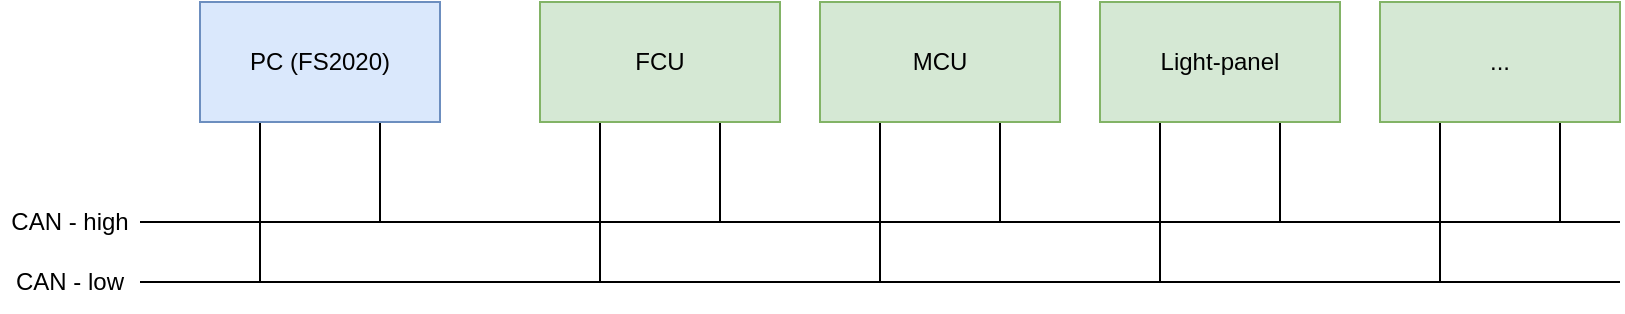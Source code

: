 <mxfile version="20.8.1" type="device"><diagram id="-o28_a95GBK_GpdNQeRj" name="Page-1"><mxGraphModel dx="2061" dy="777" grid="1" gridSize="10" guides="1" tooltips="1" connect="1" arrows="1" fold="1" page="1" pageScale="1" pageWidth="827" pageHeight="1169" math="0" shadow="0"><root><mxCell id="0"/><mxCell id="1" parent="0"/><mxCell id="iA1u8_zSU9ONUiLPO_8F-10" style="edgeStyle=orthogonalEdgeStyle;rounded=0;orthogonalLoop=1;jettySize=auto;html=1;exitX=0.25;exitY=1;exitDx=0;exitDy=0;endArrow=none;endFill=0;" parent="1" source="iA1u8_zSU9ONUiLPO_8F-1" edge="1"><mxGeometry relative="1" as="geometry"><mxPoint x="200" y="330" as="targetPoint"/></mxGeometry></mxCell><mxCell id="iA1u8_zSU9ONUiLPO_8F-25" style="edgeStyle=orthogonalEdgeStyle;rounded=0;orthogonalLoop=1;jettySize=auto;html=1;exitX=0.75;exitY=1;exitDx=0;exitDy=0;endArrow=none;endFill=0;" parent="1" source="iA1u8_zSU9ONUiLPO_8F-1" edge="1"><mxGeometry relative="1" as="geometry"><mxPoint x="260" y="300" as="targetPoint"/></mxGeometry></mxCell><mxCell id="iA1u8_zSU9ONUiLPO_8F-1" value="FCU" style="rounded=0;whiteSpace=wrap;html=1;fillColor=#d5e8d4;strokeColor=#82b366;" parent="1" vertex="1"><mxGeometry x="170" y="190" width="120" height="60" as="geometry"/></mxCell><mxCell id="iA1u8_zSU9ONUiLPO_8F-26" style="edgeStyle=orthogonalEdgeStyle;rounded=0;orthogonalLoop=1;jettySize=auto;html=1;exitX=0.75;exitY=1;exitDx=0;exitDy=0;endArrow=none;endFill=0;" parent="1" source="iA1u8_zSU9ONUiLPO_8F-2" edge="1"><mxGeometry relative="1" as="geometry"><mxPoint x="400" y="300" as="targetPoint"/></mxGeometry></mxCell><mxCell id="iA1u8_zSU9ONUiLPO_8F-27" style="edgeStyle=orthogonalEdgeStyle;rounded=0;orthogonalLoop=1;jettySize=auto;html=1;exitX=0.25;exitY=1;exitDx=0;exitDy=0;endArrow=none;endFill=0;" parent="1" source="iA1u8_zSU9ONUiLPO_8F-2" edge="1"><mxGeometry relative="1" as="geometry"><mxPoint x="340" y="330" as="targetPoint"/></mxGeometry></mxCell><mxCell id="iA1u8_zSU9ONUiLPO_8F-2" value="MCU" style="rounded=0;whiteSpace=wrap;html=1;fillColor=#d5e8d4;strokeColor=#82b366;" parent="1" vertex="1"><mxGeometry x="310" y="190" width="120" height="60" as="geometry"/></mxCell><mxCell id="iA1u8_zSU9ONUiLPO_8F-14" style="edgeStyle=orthogonalEdgeStyle;rounded=0;orthogonalLoop=1;jettySize=auto;html=1;exitX=0.25;exitY=1;exitDx=0;exitDy=0;endArrow=none;endFill=0;" parent="1" source="iA1u8_zSU9ONUiLPO_8F-3" edge="1"><mxGeometry relative="1" as="geometry"><mxPoint x="480" y="330" as="targetPoint"/></mxGeometry></mxCell><mxCell id="iA1u8_zSU9ONUiLPO_8F-15" style="edgeStyle=orthogonalEdgeStyle;rounded=0;orthogonalLoop=1;jettySize=auto;html=1;exitX=0.75;exitY=1;exitDx=0;exitDy=0;endArrow=none;endFill=0;" parent="1" source="iA1u8_zSU9ONUiLPO_8F-3" edge="1"><mxGeometry relative="1" as="geometry"><mxPoint x="540" y="300" as="targetPoint"/></mxGeometry></mxCell><mxCell id="iA1u8_zSU9ONUiLPO_8F-3" value="Light-panel" style="rounded=0;whiteSpace=wrap;html=1;fillColor=#d5e8d4;strokeColor=#82b366;" parent="1" vertex="1"><mxGeometry x="450" y="190" width="120" height="60" as="geometry"/></mxCell><mxCell id="iA1u8_zSU9ONUiLPO_8F-16" style="edgeStyle=orthogonalEdgeStyle;rounded=0;orthogonalLoop=1;jettySize=auto;html=1;exitX=0.25;exitY=1;exitDx=0;exitDy=0;endArrow=none;endFill=0;" parent="1" source="iA1u8_zSU9ONUiLPO_8F-4" edge="1"><mxGeometry relative="1" as="geometry"><mxPoint x="620" y="330" as="targetPoint"/></mxGeometry></mxCell><mxCell id="iA1u8_zSU9ONUiLPO_8F-17" style="edgeStyle=orthogonalEdgeStyle;rounded=0;orthogonalLoop=1;jettySize=auto;html=1;exitX=0.75;exitY=1;exitDx=0;exitDy=0;endArrow=none;endFill=0;" parent="1" source="iA1u8_zSU9ONUiLPO_8F-4" edge="1"><mxGeometry relative="1" as="geometry"><mxPoint x="680" y="300" as="targetPoint"/></mxGeometry></mxCell><mxCell id="iA1u8_zSU9ONUiLPO_8F-4" value="..." style="rounded=0;whiteSpace=wrap;html=1;fillColor=#d5e8d4;strokeColor=#82b366;" parent="1" vertex="1"><mxGeometry x="590" y="190" width="120" height="60" as="geometry"/></mxCell><mxCell id="iA1u8_zSU9ONUiLPO_8F-8" style="edgeStyle=orthogonalEdgeStyle;rounded=0;orthogonalLoop=1;jettySize=auto;html=1;exitX=0.25;exitY=1;exitDx=0;exitDy=0;endArrow=none;endFill=0;" parent="1" source="iA1u8_zSU9ONUiLPO_8F-5" edge="1"><mxGeometry relative="1" as="geometry"><mxPoint x="30" y="330" as="targetPoint"/></mxGeometry></mxCell><mxCell id="iA1u8_zSU9ONUiLPO_8F-24" style="edgeStyle=orthogonalEdgeStyle;rounded=0;orthogonalLoop=1;jettySize=auto;html=1;exitX=0.75;exitY=1;exitDx=0;exitDy=0;endArrow=none;endFill=0;" parent="1" source="iA1u8_zSU9ONUiLPO_8F-5" edge="1"><mxGeometry relative="1" as="geometry"><mxPoint x="90" y="300" as="targetPoint"/></mxGeometry></mxCell><mxCell id="iA1u8_zSU9ONUiLPO_8F-5" value="PC (FS2020)" style="rounded=0;whiteSpace=wrap;html=1;fillColor=#dae8fc;strokeColor=#6c8ebf;" parent="1" vertex="1"><mxGeometry y="190" width="120" height="60" as="geometry"/></mxCell><mxCell id="iA1u8_zSU9ONUiLPO_8F-6" value="" style="endArrow=none;html=1;rounded=0;" parent="1" edge="1"><mxGeometry width="50" height="50" relative="1" as="geometry"><mxPoint x="-30" y="300" as="sourcePoint"/><mxPoint x="710" y="300" as="targetPoint"/></mxGeometry></mxCell><mxCell id="iA1u8_zSU9ONUiLPO_8F-7" value="" style="endArrow=none;html=1;rounded=0;" parent="1" edge="1"><mxGeometry width="50" height="50" relative="1" as="geometry"><mxPoint x="-30" y="330" as="sourcePoint"/><mxPoint x="710" y="330" as="targetPoint"/></mxGeometry></mxCell><mxCell id="iA1u8_zSU9ONUiLPO_8F-18" value="CAN - high" style="text;html=1;strokeColor=none;fillColor=none;align=center;verticalAlign=middle;whiteSpace=wrap;rounded=0;" parent="1" vertex="1"><mxGeometry x="-100" y="285" width="70" height="30" as="geometry"/></mxCell><mxCell id="iA1u8_zSU9ONUiLPO_8F-19" value="CAN - low" style="text;html=1;strokeColor=none;fillColor=none;align=center;verticalAlign=middle;whiteSpace=wrap;rounded=0;" parent="1" vertex="1"><mxGeometry x="-100" y="315" width="70" height="30" as="geometry"/></mxCell></root></mxGraphModel></diagram></mxfile>